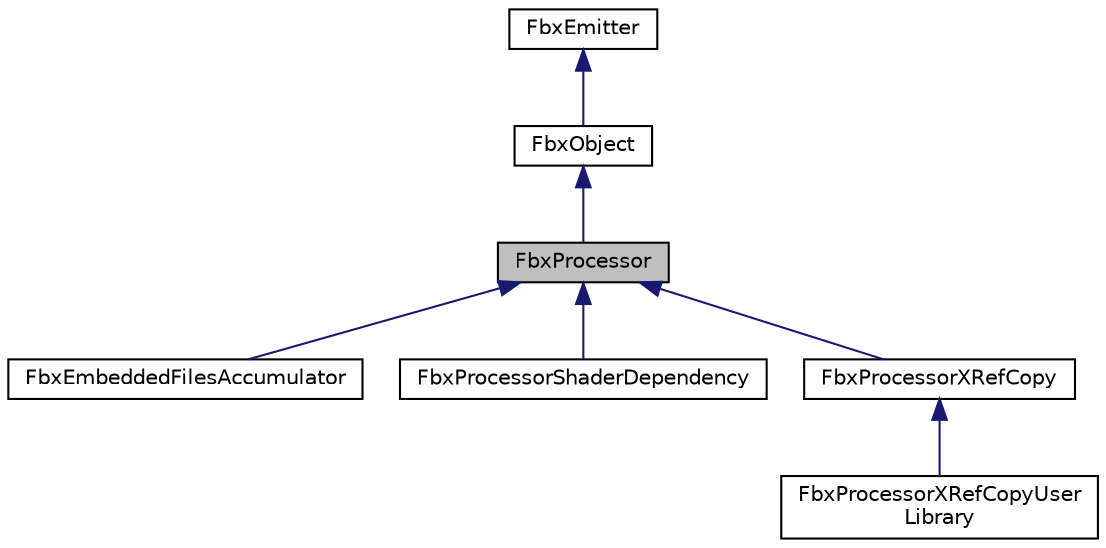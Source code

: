 digraph "FbxProcessor"
{
  edge [fontname="Helvetica",fontsize="10",labelfontname="Helvetica",labelfontsize="10"];
  node [fontname="Helvetica",fontsize="10",shape=record];
  Node0 [label="FbxProcessor",height=0.2,width=0.4,color="black", fillcolor="grey75", style="filled", fontcolor="black"];
  Node1 -> Node0 [dir="back",color="midnightblue",fontsize="10",style="solid"];
  Node1 [label="FbxObject",height=0.2,width=0.4,color="black", fillcolor="white", style="filled",URL="$class_fbx_object.html"];
  Node2 -> Node1 [dir="back",color="midnightblue",fontsize="10",style="solid"];
  Node2 [label="FbxEmitter",height=0.2,width=0.4,color="black", fillcolor="white", style="filled",URL="$class_fbx_emitter.html"];
  Node0 -> Node3 [dir="back",color="midnightblue",fontsize="10",style="solid"];
  Node3 [label="FbxEmbeddedFilesAccumulator",height=0.2,width=0.4,color="black", fillcolor="white", style="filled",URL="$class_fbx_embedded_files_accumulator.html"];
  Node0 -> Node4 [dir="back",color="midnightblue",fontsize="10",style="solid"];
  Node4 [label="FbxProcessorShaderDependency",height=0.2,width=0.4,color="black", fillcolor="white", style="filled",URL="$class_fbx_processor_shader_dependency.html"];
  Node0 -> Node5 [dir="back",color="midnightblue",fontsize="10",style="solid"];
  Node5 [label="FbxProcessorXRefCopy",height=0.2,width=0.4,color="black", fillcolor="white", style="filled",URL="$class_fbx_processor_x_ref_copy.html"];
  Node5 -> Node6 [dir="back",color="midnightblue",fontsize="10",style="solid"];
  Node6 [label="FbxProcessorXRefCopyUser\lLibrary",height=0.2,width=0.4,color="black", fillcolor="white", style="filled",URL="$class_fbx_processor_x_ref_copy_user_library.html"];
}
